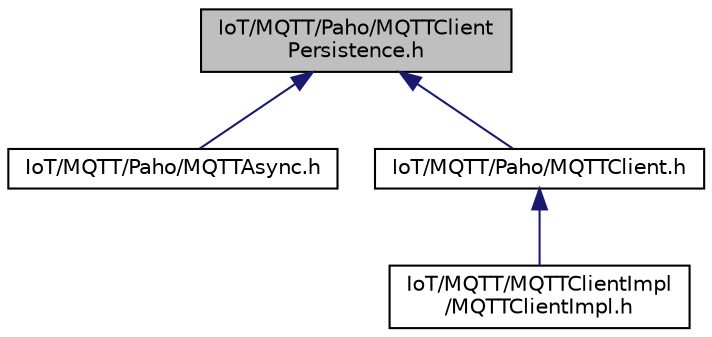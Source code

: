 digraph "IoT/MQTT/Paho/MQTTClientPersistence.h"
{
 // LATEX_PDF_SIZE
  edge [fontname="Helvetica",fontsize="10",labelfontname="Helvetica",labelfontsize="10"];
  node [fontname="Helvetica",fontsize="10",shape=record];
  Node1 [label="IoT/MQTT/Paho/MQTTClient\lPersistence.h",height=0.2,width=0.4,color="black", fillcolor="grey75", style="filled", fontcolor="black",tooltip="This structure represents a persistent data store, used to store outbound and inbound messages,..."];
  Node1 -> Node2 [dir="back",color="midnightblue",fontsize="10",style="solid",fontname="Helvetica"];
  Node2 [label="IoT/MQTT/Paho/MQTTAsync.h",height=0.2,width=0.4,color="black", fillcolor="white", style="filled",URL="$MQTTAsync_8h.html",tooltip=" "];
  Node1 -> Node3 [dir="back",color="midnightblue",fontsize="10",style="solid",fontname="Helvetica"];
  Node3 [label="IoT/MQTT/Paho/MQTTClient.h",height=0.2,width=0.4,color="black", fillcolor="white", style="filled",URL="$Paho_2MQTTClient_8h.html",tooltip=" "];
  Node3 -> Node4 [dir="back",color="midnightblue",fontsize="10",style="solid",fontname="Helvetica"];
  Node4 [label="IoT/MQTT/MQTTClientImpl\l/MQTTClientImpl.h",height=0.2,width=0.4,color="black", fillcolor="white", style="filled",URL="$MQTTClientImpl_8h.html",tooltip=" "];
}
